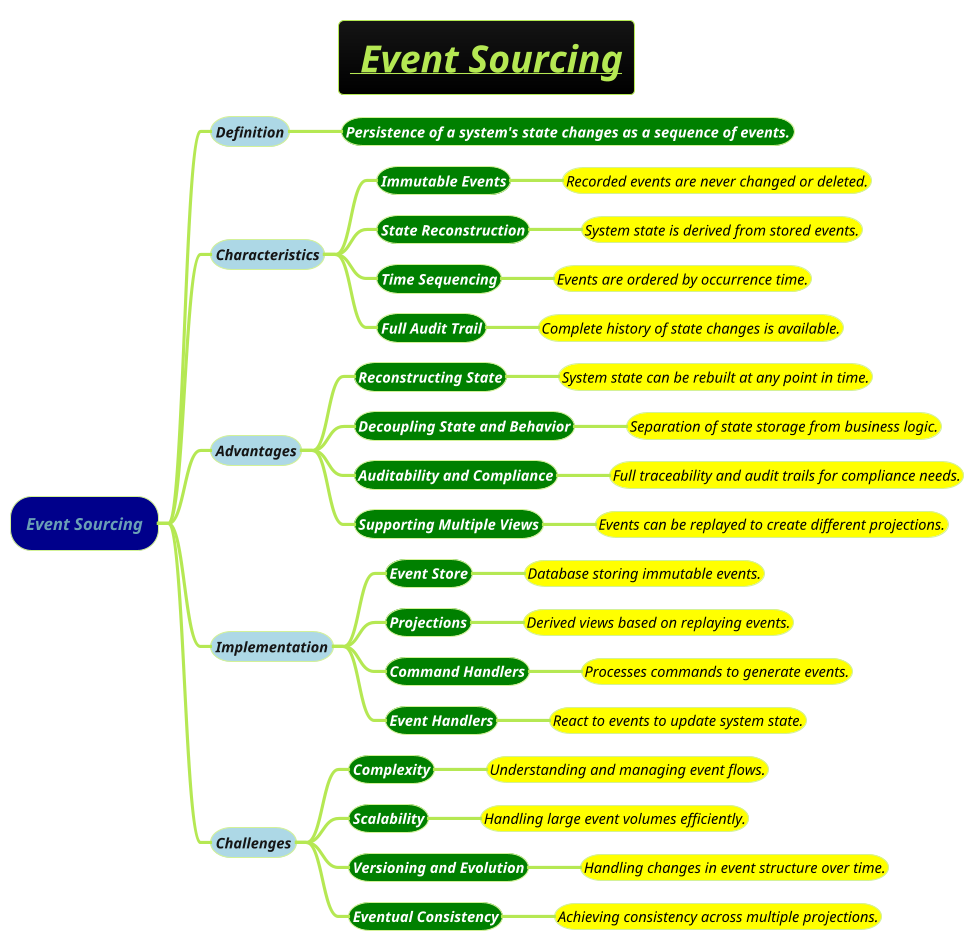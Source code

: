 @startmindmap
title =<b><u><i> Event Sourcing
!theme hacker


*[#darkblue] <i>Event Sourcing
**[#lightblue] <i><color #blac><size:14>Definition
***[#green] <b><i><color #white><size:14>Persistence of a system's state changes as a sequence of events.
**[#lightblue] <i><color #blac><size:14>Characteristics
***[#green] <b><i><color #white><size:14>Immutable Events
****[#yellow] <i><color #black><size:14>Recorded events are never changed or deleted.
***[#green] <b><i><color #white><size:14>State Reconstruction
****[#yellow] <i><color #black><size:14>System state is derived from stored events.
***[#green] <b><i><color #white><size:14>Time Sequencing
****[#yellow] <i><color #black><size:14>Events are ordered by occurrence time.
***[#green] <b><i><color #white><size:14>Full Audit Trail
****[#yellow] <i><color #black><size:14>Complete history of state changes is available.
**[#lightblue] <i><color #blac><size:14>Advantages
***[#green] <b><i><color #white><size:14>Reconstructing State
****[#yellow] <i><color #black><size:14>System state can be rebuilt at any point in time.
***[#green] <b><i><color #white><size:14>Decoupling State and Behavior
****[#yellow] <i><color #black><size:14>Separation of state storage from business logic.
***[#green] <b><i><color #white><size:14>Auditability and Compliance
****[#yellow] <i><color #black><size:14>Full traceability and audit trails for compliance needs.
***[#green] <b><i><color #white><size:14>Supporting Multiple Views
****[#yellow] <i><color #black><size:14>Events can be replayed to create different projections.
**[#lightblue] <i><color #blac><size:14>Implementation
***[#green] <b><i><color #white><size:14>Event Store
****[#yellow] <i><color #black><size:14>Database storing immutable events.
***[#green] <b><i><color #white><size:14>Projections
****[#yellow] <i><color #black><size:14>Derived views based on replaying events.
***[#green] <b><i><color #white><size:14>Command Handlers
****[#yellow] <i><color #black><size:14>Processes commands to generate events.
***[#green] <b><i><color #white><size:14>Event Handlers
****[#yellow] <i><color #black><size:14>React to events to update system state.
**[#lightblue] <i><color #blac><size:14>Challenges
***[#green] <b><i><color #white><size:14>Complexity
****[#yellow] <i><color #black><size:14>Understanding and managing event flows.
***[#green] <b><i><color #white><size:14>Scalability
****[#yellow] <i><color #black><size:14>Handling large event volumes efficiently.
***[#green] <b><i><color #white><size:14>Versioning and Evolution
****[#yellow] <i><color #black><size:14>Handling changes in event structure over time.
***[#green] <b><i><color #white><size:14>Eventual Consistency
****[#yellow] <i><color #black><size:14>Achieving consistency across multiple projections.
@endmindmap
